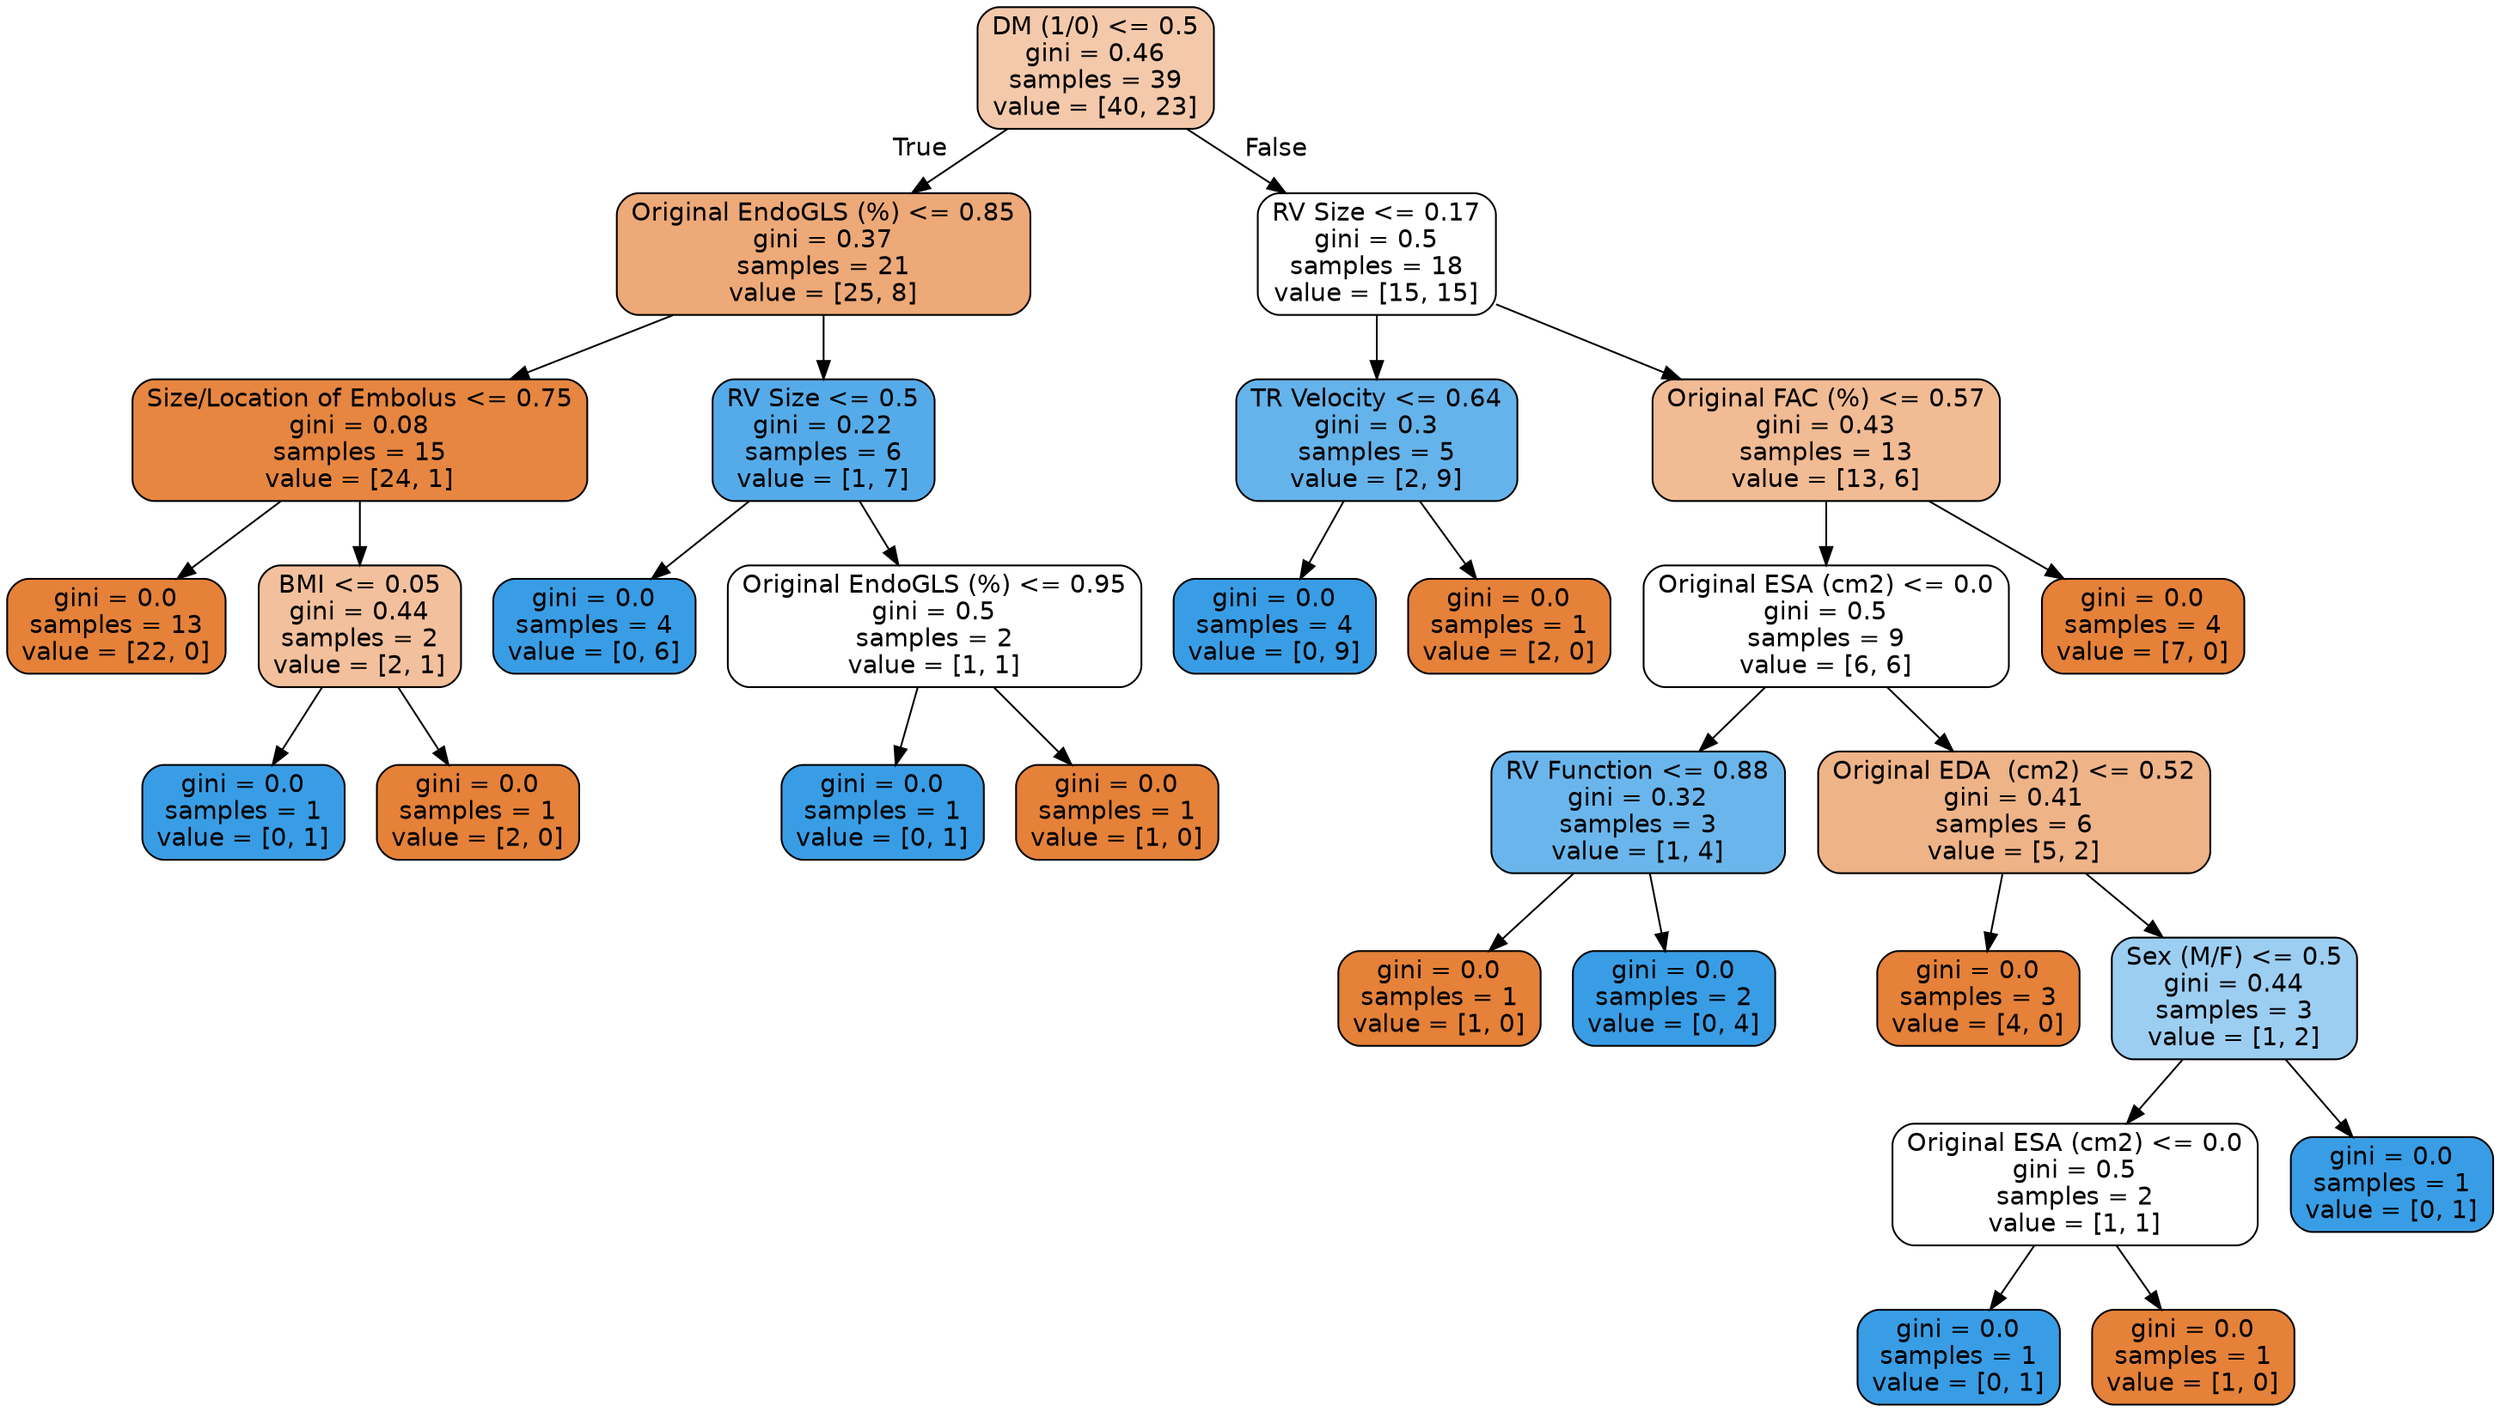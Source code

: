 digraph Tree {
node [shape=box, style="filled, rounded", color="black", fontname=helvetica] ;
edge [fontname=helvetica] ;
0 [label="DM (1/0) <= 0.5\ngini = 0.46\nsamples = 39\nvalue = [40, 23]", fillcolor="#f4c9ab"] ;
1 [label="Original EndoGLS (%) <= 0.85\ngini = 0.37\nsamples = 21\nvalue = [25, 8]", fillcolor="#eda978"] ;
0 -> 1 [labeldistance=2.5, labelangle=45, headlabel="True"] ;
2 [label="Size/Location of Embolus <= 0.75\ngini = 0.08\nsamples = 15\nvalue = [24, 1]", fillcolor="#e68641"] ;
1 -> 2 ;
3 [label="gini = 0.0\nsamples = 13\nvalue = [22, 0]", fillcolor="#e58139"] ;
2 -> 3 ;
4 [label="BMI <= 0.05\ngini = 0.44\nsamples = 2\nvalue = [2, 1]", fillcolor="#f2c09c"] ;
2 -> 4 ;
5 [label="gini = 0.0\nsamples = 1\nvalue = [0, 1]", fillcolor="#399de5"] ;
4 -> 5 ;
6 [label="gini = 0.0\nsamples = 1\nvalue = [2, 0]", fillcolor="#e58139"] ;
4 -> 6 ;
7 [label="RV Size <= 0.5\ngini = 0.22\nsamples = 6\nvalue = [1, 7]", fillcolor="#55abe9"] ;
1 -> 7 ;
8 [label="gini = 0.0\nsamples = 4\nvalue = [0, 6]", fillcolor="#399de5"] ;
7 -> 8 ;
9 [label="Original EndoGLS (%) <= 0.95\ngini = 0.5\nsamples = 2\nvalue = [1, 1]", fillcolor="#ffffff"] ;
7 -> 9 ;
10 [label="gini = 0.0\nsamples = 1\nvalue = [0, 1]", fillcolor="#399de5"] ;
9 -> 10 ;
11 [label="gini = 0.0\nsamples = 1\nvalue = [1, 0]", fillcolor="#e58139"] ;
9 -> 11 ;
12 [label="RV Size <= 0.17\ngini = 0.5\nsamples = 18\nvalue = [15, 15]", fillcolor="#ffffff"] ;
0 -> 12 [labeldistance=2.5, labelangle=-45, headlabel="False"] ;
13 [label="TR Velocity <= 0.64\ngini = 0.3\nsamples = 5\nvalue = [2, 9]", fillcolor="#65b3eb"] ;
12 -> 13 ;
14 [label="gini = 0.0\nsamples = 4\nvalue = [0, 9]", fillcolor="#399de5"] ;
13 -> 14 ;
15 [label="gini = 0.0\nsamples = 1\nvalue = [2, 0]", fillcolor="#e58139"] ;
13 -> 15 ;
16 [label="Original FAC (%) <= 0.57\ngini = 0.43\nsamples = 13\nvalue = [13, 6]", fillcolor="#f1bb94"] ;
12 -> 16 ;
17 [label="Original ESA (cm2) <= 0.0\ngini = 0.5\nsamples = 9\nvalue = [6, 6]", fillcolor="#ffffff"] ;
16 -> 17 ;
18 [label="RV Function <= 0.88\ngini = 0.32\nsamples = 3\nvalue = [1, 4]", fillcolor="#6ab6ec"] ;
17 -> 18 ;
19 [label="gini = 0.0\nsamples = 1\nvalue = [1, 0]", fillcolor="#e58139"] ;
18 -> 19 ;
20 [label="gini = 0.0\nsamples = 2\nvalue = [0, 4]", fillcolor="#399de5"] ;
18 -> 20 ;
21 [label="Original EDA  (cm2) <= 0.52\ngini = 0.41\nsamples = 6\nvalue = [5, 2]", fillcolor="#efb388"] ;
17 -> 21 ;
22 [label="gini = 0.0\nsamples = 3\nvalue = [4, 0]", fillcolor="#e58139"] ;
21 -> 22 ;
23 [label="Sex (M/F) <= 0.5\ngini = 0.44\nsamples = 3\nvalue = [1, 2]", fillcolor="#9ccef2"] ;
21 -> 23 ;
24 [label="Original ESA (cm2) <= 0.0\ngini = 0.5\nsamples = 2\nvalue = [1, 1]", fillcolor="#ffffff"] ;
23 -> 24 ;
25 [label="gini = 0.0\nsamples = 1\nvalue = [0, 1]", fillcolor="#399de5"] ;
24 -> 25 ;
26 [label="gini = 0.0\nsamples = 1\nvalue = [1, 0]", fillcolor="#e58139"] ;
24 -> 26 ;
27 [label="gini = 0.0\nsamples = 1\nvalue = [0, 1]", fillcolor="#399de5"] ;
23 -> 27 ;
28 [label="gini = 0.0\nsamples = 4\nvalue = [7, 0]", fillcolor="#e58139"] ;
16 -> 28 ;
}